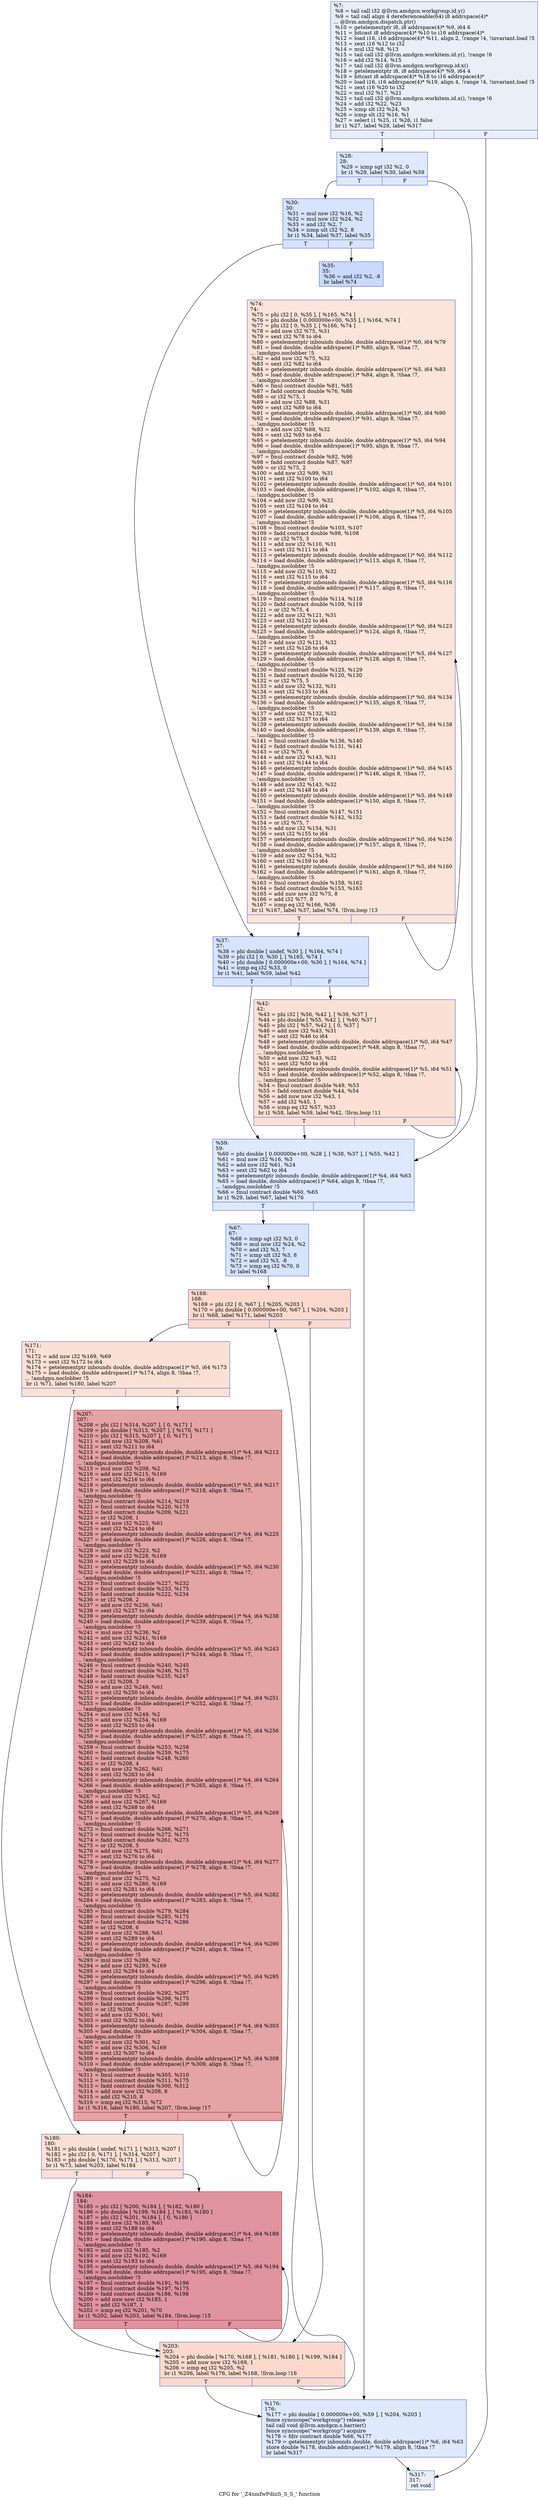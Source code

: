digraph "CFG for '_Z4nmfwPdiiiS_S_S_' function" {
	label="CFG for '_Z4nmfwPdiiiS_S_S_' function";

	Node0x585e4a0 [shape=record,color="#3d50c3ff", style=filled, fillcolor="#cedaeb70",label="{%7:\l  %8 = tail call i32 @llvm.amdgcn.workgroup.id.y()\l  %9 = tail call align 4 dereferenceable(64) i8 addrspace(4)*\l... @llvm.amdgcn.dispatch.ptr()\l  %10 = getelementptr i8, i8 addrspace(4)* %9, i64 6\l  %11 = bitcast i8 addrspace(4)* %10 to i16 addrspace(4)*\l  %12 = load i16, i16 addrspace(4)* %11, align 2, !range !4, !invariant.load !5\l  %13 = zext i16 %12 to i32\l  %14 = mul i32 %8, %13\l  %15 = tail call i32 @llvm.amdgcn.workitem.id.y(), !range !6\l  %16 = add i32 %14, %15\l  %17 = tail call i32 @llvm.amdgcn.workgroup.id.x()\l  %18 = getelementptr i8, i8 addrspace(4)* %9, i64 4\l  %19 = bitcast i8 addrspace(4)* %18 to i16 addrspace(4)*\l  %20 = load i16, i16 addrspace(4)* %19, align 4, !range !4, !invariant.load !5\l  %21 = zext i16 %20 to i32\l  %22 = mul i32 %17, %21\l  %23 = tail call i32 @llvm.amdgcn.workitem.id.x(), !range !6\l  %24 = add i32 %22, %23\l  %25 = icmp slt i32 %24, %3\l  %26 = icmp slt i32 %16, %1\l  %27 = select i1 %25, i1 %26, i1 false\l  br i1 %27, label %28, label %317\l|{<s0>T|<s1>F}}"];
	Node0x585e4a0:s0 -> Node0x5861ef0;
	Node0x585e4a0:s1 -> Node0x5861f80;
	Node0x5861ef0 [shape=record,color="#3d50c3ff", style=filled, fillcolor="#b5cdfa70",label="{%28:\l28:                                               \l  %29 = icmp sgt i32 %2, 0\l  br i1 %29, label %30, label %59\l|{<s0>T|<s1>F}}"];
	Node0x5861ef0:s0 -> Node0x5862180;
	Node0x5861ef0:s1 -> Node0x58621d0;
	Node0x5862180 [shape=record,color="#3d50c3ff", style=filled, fillcolor="#a5c3fe70",label="{%30:\l30:                                               \l  %31 = mul nsw i32 %16, %2\l  %32 = mul nsw i32 %24, %2\l  %33 = and i32 %2, 7\l  %34 = icmp ult i32 %2, 8\l  br i1 %34, label %37, label %35\l|{<s0>T|<s1>F}}"];
	Node0x5862180:s0 -> Node0x58626d0;
	Node0x5862180:s1 -> Node0x5862720;
	Node0x5862720 [shape=record,color="#3d50c3ff", style=filled, fillcolor="#88abfd70",label="{%35:\l35:                                               \l  %36 = and i32 %2, -8\l  br label %74\l}"];
	Node0x5862720 -> Node0x5862920;
	Node0x58626d0 [shape=record,color="#3d50c3ff", style=filled, fillcolor="#a5c3fe70",label="{%37:\l37:                                               \l  %38 = phi double [ undef, %30 ], [ %164, %74 ]\l  %39 = phi i32 [ 0, %30 ], [ %165, %74 ]\l  %40 = phi double [ 0.000000e+00, %30 ], [ %164, %74 ]\l  %41 = icmp eq i32 %33, 0\l  br i1 %41, label %59, label %42\l|{<s0>T|<s1>F}}"];
	Node0x58626d0:s0 -> Node0x58621d0;
	Node0x58626d0:s1 -> Node0x5863b90;
	Node0x5863b90 [shape=record,color="#3d50c3ff", style=filled, fillcolor="#f7bca170",label="{%42:\l42:                                               \l  %43 = phi i32 [ %56, %42 ], [ %39, %37 ]\l  %44 = phi double [ %55, %42 ], [ %40, %37 ]\l  %45 = phi i32 [ %57, %42 ], [ 0, %37 ]\l  %46 = add nsw i32 %43, %31\l  %47 = sext i32 %46 to i64\l  %48 = getelementptr inbounds double, double addrspace(1)* %0, i64 %47\l  %49 = load double, double addrspace(1)* %48, align 8, !tbaa !7,\l... !amdgpu.noclobber !5\l  %50 = add nsw i32 %43, %32\l  %51 = sext i32 %50 to i64\l  %52 = getelementptr inbounds double, double addrspace(1)* %5, i64 %51\l  %53 = load double, double addrspace(1)* %52, align 8, !tbaa !7,\l... !amdgpu.noclobber !5\l  %54 = fmul contract double %49, %53\l  %55 = fadd contract double %44, %54\l  %56 = add nuw nsw i32 %43, 1\l  %57 = add i32 %45, 1\l  %58 = icmp eq i32 %57, %33\l  br i1 %58, label %59, label %42, !llvm.loop !11\l|{<s0>T|<s1>F}}"];
	Node0x5863b90:s0 -> Node0x58621d0;
	Node0x5863b90:s1 -> Node0x5863b90;
	Node0x58621d0 [shape=record,color="#3d50c3ff", style=filled, fillcolor="#b5cdfa70",label="{%59:\l59:                                               \l  %60 = phi double [ 0.000000e+00, %28 ], [ %38, %37 ], [ %55, %42 ]\l  %61 = mul nsw i32 %16, %3\l  %62 = add nsw i32 %61, %24\l  %63 = sext i32 %62 to i64\l  %64 = getelementptr inbounds double, double addrspace(1)* %4, i64 %63\l  %65 = load double, double addrspace(1)* %64, align 8, !tbaa !7,\l... !amdgpu.noclobber !5\l  %66 = fmul contract double %60, %65\l  br i1 %29, label %67, label %176\l|{<s0>T|<s1>F}}"];
	Node0x58621d0:s0 -> Node0x5862530;
	Node0x58621d0:s1 -> Node0x58625c0;
	Node0x5862530 [shape=record,color="#3d50c3ff", style=filled, fillcolor="#a5c3fe70",label="{%67:\l67:                                               \l  %68 = icmp sgt i32 %3, 0\l  %69 = mul nsw i32 %24, %2\l  %70 = and i32 %3, 7\l  %71 = icmp ult i32 %3, 8\l  %72 = and i32 %3, -8\l  %73 = icmp eq i32 %70, 0\l  br label %168\l}"];
	Node0x5862530 -> Node0x5865bb0;
	Node0x5862920 [shape=record,color="#3d50c3ff", style=filled, fillcolor="#f5c1a970",label="{%74:\l74:                                               \l  %75 = phi i32 [ 0, %35 ], [ %165, %74 ]\l  %76 = phi double [ 0.000000e+00, %35 ], [ %164, %74 ]\l  %77 = phi i32 [ 0, %35 ], [ %166, %74 ]\l  %78 = add nsw i32 %75, %31\l  %79 = sext i32 %78 to i64\l  %80 = getelementptr inbounds double, double addrspace(1)* %0, i64 %79\l  %81 = load double, double addrspace(1)* %80, align 8, !tbaa !7,\l... !amdgpu.noclobber !5\l  %82 = add nsw i32 %75, %32\l  %83 = sext i32 %82 to i64\l  %84 = getelementptr inbounds double, double addrspace(1)* %5, i64 %83\l  %85 = load double, double addrspace(1)* %84, align 8, !tbaa !7,\l... !amdgpu.noclobber !5\l  %86 = fmul contract double %81, %85\l  %87 = fadd contract double %76, %86\l  %88 = or i32 %75, 1\l  %89 = add nsw i32 %88, %31\l  %90 = sext i32 %89 to i64\l  %91 = getelementptr inbounds double, double addrspace(1)* %0, i64 %90\l  %92 = load double, double addrspace(1)* %91, align 8, !tbaa !7,\l... !amdgpu.noclobber !5\l  %93 = add nsw i32 %88, %32\l  %94 = sext i32 %93 to i64\l  %95 = getelementptr inbounds double, double addrspace(1)* %5, i64 %94\l  %96 = load double, double addrspace(1)* %95, align 8, !tbaa !7,\l... !amdgpu.noclobber !5\l  %97 = fmul contract double %92, %96\l  %98 = fadd contract double %87, %97\l  %99 = or i32 %75, 2\l  %100 = add nsw i32 %99, %31\l  %101 = sext i32 %100 to i64\l  %102 = getelementptr inbounds double, double addrspace(1)* %0, i64 %101\l  %103 = load double, double addrspace(1)* %102, align 8, !tbaa !7,\l... !amdgpu.noclobber !5\l  %104 = add nsw i32 %99, %32\l  %105 = sext i32 %104 to i64\l  %106 = getelementptr inbounds double, double addrspace(1)* %5, i64 %105\l  %107 = load double, double addrspace(1)* %106, align 8, !tbaa !7,\l... !amdgpu.noclobber !5\l  %108 = fmul contract double %103, %107\l  %109 = fadd contract double %98, %108\l  %110 = or i32 %75, 3\l  %111 = add nsw i32 %110, %31\l  %112 = sext i32 %111 to i64\l  %113 = getelementptr inbounds double, double addrspace(1)* %0, i64 %112\l  %114 = load double, double addrspace(1)* %113, align 8, !tbaa !7,\l... !amdgpu.noclobber !5\l  %115 = add nsw i32 %110, %32\l  %116 = sext i32 %115 to i64\l  %117 = getelementptr inbounds double, double addrspace(1)* %5, i64 %116\l  %118 = load double, double addrspace(1)* %117, align 8, !tbaa !7,\l... !amdgpu.noclobber !5\l  %119 = fmul contract double %114, %118\l  %120 = fadd contract double %109, %119\l  %121 = or i32 %75, 4\l  %122 = add nsw i32 %121, %31\l  %123 = sext i32 %122 to i64\l  %124 = getelementptr inbounds double, double addrspace(1)* %0, i64 %123\l  %125 = load double, double addrspace(1)* %124, align 8, !tbaa !7,\l... !amdgpu.noclobber !5\l  %126 = add nsw i32 %121, %32\l  %127 = sext i32 %126 to i64\l  %128 = getelementptr inbounds double, double addrspace(1)* %5, i64 %127\l  %129 = load double, double addrspace(1)* %128, align 8, !tbaa !7,\l... !amdgpu.noclobber !5\l  %130 = fmul contract double %125, %129\l  %131 = fadd contract double %120, %130\l  %132 = or i32 %75, 5\l  %133 = add nsw i32 %132, %31\l  %134 = sext i32 %133 to i64\l  %135 = getelementptr inbounds double, double addrspace(1)* %0, i64 %134\l  %136 = load double, double addrspace(1)* %135, align 8, !tbaa !7,\l... !amdgpu.noclobber !5\l  %137 = add nsw i32 %132, %32\l  %138 = sext i32 %137 to i64\l  %139 = getelementptr inbounds double, double addrspace(1)* %5, i64 %138\l  %140 = load double, double addrspace(1)* %139, align 8, !tbaa !7,\l... !amdgpu.noclobber !5\l  %141 = fmul contract double %136, %140\l  %142 = fadd contract double %131, %141\l  %143 = or i32 %75, 6\l  %144 = add nsw i32 %143, %31\l  %145 = sext i32 %144 to i64\l  %146 = getelementptr inbounds double, double addrspace(1)* %0, i64 %145\l  %147 = load double, double addrspace(1)* %146, align 8, !tbaa !7,\l... !amdgpu.noclobber !5\l  %148 = add nsw i32 %143, %32\l  %149 = sext i32 %148 to i64\l  %150 = getelementptr inbounds double, double addrspace(1)* %5, i64 %149\l  %151 = load double, double addrspace(1)* %150, align 8, !tbaa !7,\l... !amdgpu.noclobber !5\l  %152 = fmul contract double %147, %151\l  %153 = fadd contract double %142, %152\l  %154 = or i32 %75, 7\l  %155 = add nsw i32 %154, %31\l  %156 = sext i32 %155 to i64\l  %157 = getelementptr inbounds double, double addrspace(1)* %0, i64 %156\l  %158 = load double, double addrspace(1)* %157, align 8, !tbaa !7,\l... !amdgpu.noclobber !5\l  %159 = add nsw i32 %154, %32\l  %160 = sext i32 %159 to i64\l  %161 = getelementptr inbounds double, double addrspace(1)* %5, i64 %160\l  %162 = load double, double addrspace(1)* %161, align 8, !tbaa !7,\l... !amdgpu.noclobber !5\l  %163 = fmul contract double %158, %162\l  %164 = fadd contract double %153, %163\l  %165 = add nuw nsw i32 %75, 8\l  %166 = add i32 %77, 8\l  %167 = icmp eq i32 %166, %36\l  br i1 %167, label %37, label %74, !llvm.loop !13\l|{<s0>T|<s1>F}}"];
	Node0x5862920:s0 -> Node0x58626d0;
	Node0x5862920:s1 -> Node0x5862920;
	Node0x5865bb0 [shape=record,color="#3d50c3ff", style=filled, fillcolor="#f7ac8e70",label="{%168:\l168:                                              \l  %169 = phi i32 [ 0, %67 ], [ %205, %203 ]\l  %170 = phi double [ 0.000000e+00, %67 ], [ %204, %203 ]\l  br i1 %68, label %171, label %203\l|{<s0>T|<s1>F}}"];
	Node0x5865bb0:s0 -> Node0x58699e0;
	Node0x5865bb0:s1 -> Node0x58697f0;
	Node0x58699e0 [shape=record,color="#3d50c3ff", style=filled, fillcolor="#f7bca170",label="{%171:\l171:                                              \l  %172 = add nsw i32 %169, %69\l  %173 = sext i32 %172 to i64\l  %174 = getelementptr inbounds double, double addrspace(1)* %5, i64 %173\l  %175 = load double, double addrspace(1)* %174, align 8, !tbaa !7,\l... !amdgpu.noclobber !5\l  br i1 %71, label %180, label %207\l|{<s0>T|<s1>F}}"];
	Node0x58699e0:s0 -> Node0x5869d30;
	Node0x58699e0:s1 -> Node0x5869dc0;
	Node0x58625c0 [shape=record,color="#3d50c3ff", style=filled, fillcolor="#b5cdfa70",label="{%176:\l176:                                              \l  %177 = phi double [ 0.000000e+00, %59 ], [ %204, %203 ]\l  fence syncscope(\"workgroup\") release\l  tail call void @llvm.amdgcn.s.barrier()\l  fence syncscope(\"workgroup\") acquire\l  %178 = fdiv contract double %66, %177\l  %179 = getelementptr inbounds double, double addrspace(1)* %6, i64 %63\l  store double %178, double addrspace(1)* %179, align 8, !tbaa !7\l  br label %317\l}"];
	Node0x58625c0 -> Node0x5861f80;
	Node0x5869d30 [shape=record,color="#3d50c3ff", style=filled, fillcolor="#f7bca170",label="{%180:\l180:                                              \l  %181 = phi double [ undef, %171 ], [ %313, %207 ]\l  %182 = phi i32 [ 0, %171 ], [ %314, %207 ]\l  %183 = phi double [ %170, %171 ], [ %313, %207 ]\l  br i1 %73, label %203, label %184\l|{<s0>T|<s1>F}}"];
	Node0x5869d30:s0 -> Node0x58697f0;
	Node0x5869d30:s1 -> Node0x586a700;
	Node0x586a700 [shape=record,color="#b70d28ff", style=filled, fillcolor="#b70d2870",label="{%184:\l184:                                              \l  %185 = phi i32 [ %200, %184 ], [ %182, %180 ]\l  %186 = phi double [ %199, %184 ], [ %183, %180 ]\l  %187 = phi i32 [ %201, %184 ], [ 0, %180 ]\l  %188 = add nsw i32 %185, %61\l  %189 = sext i32 %188 to i64\l  %190 = getelementptr inbounds double, double addrspace(1)* %4, i64 %189\l  %191 = load double, double addrspace(1)* %190, align 8, !tbaa !7,\l... !amdgpu.noclobber !5\l  %192 = mul nsw i32 %185, %2\l  %193 = add nsw i32 %192, %169\l  %194 = sext i32 %193 to i64\l  %195 = getelementptr inbounds double, double addrspace(1)* %5, i64 %194\l  %196 = load double, double addrspace(1)* %195, align 8, !tbaa !7,\l... !amdgpu.noclobber !5\l  %197 = fmul contract double %191, %196\l  %198 = fmul contract double %197, %175\l  %199 = fadd contract double %186, %198\l  %200 = add nuw nsw i32 %185, 1\l  %201 = add i32 %187, 1\l  %202 = icmp eq i32 %201, %70\l  br i1 %202, label %203, label %184, !llvm.loop !15\l|{<s0>T|<s1>F}}"];
	Node0x586a700:s0 -> Node0x58697f0;
	Node0x586a700:s1 -> Node0x586a700;
	Node0x58697f0 [shape=record,color="#3d50c3ff", style=filled, fillcolor="#f7ac8e70",label="{%203:\l203:                                              \l  %204 = phi double [ %170, %168 ], [ %181, %180 ], [ %199, %184 ]\l  %205 = add nuw nsw i32 %169, 1\l  %206 = icmp eq i32 %205, %2\l  br i1 %206, label %176, label %168, !llvm.loop !16\l|{<s0>T|<s1>F}}"];
	Node0x58697f0:s0 -> Node0x58625c0;
	Node0x58697f0:s1 -> Node0x5865bb0;
	Node0x5869dc0 [shape=record,color="#b70d28ff", style=filled, fillcolor="#c32e3170",label="{%207:\l207:                                              \l  %208 = phi i32 [ %314, %207 ], [ 0, %171 ]\l  %209 = phi double [ %313, %207 ], [ %170, %171 ]\l  %210 = phi i32 [ %315, %207 ], [ 0, %171 ]\l  %211 = add nsw i32 %208, %61\l  %212 = sext i32 %211 to i64\l  %213 = getelementptr inbounds double, double addrspace(1)* %4, i64 %212\l  %214 = load double, double addrspace(1)* %213, align 8, !tbaa !7,\l... !amdgpu.noclobber !5\l  %215 = mul nsw i32 %208, %2\l  %216 = add nsw i32 %215, %169\l  %217 = sext i32 %216 to i64\l  %218 = getelementptr inbounds double, double addrspace(1)* %5, i64 %217\l  %219 = load double, double addrspace(1)* %218, align 8, !tbaa !7,\l... !amdgpu.noclobber !5\l  %220 = fmul contract double %214, %219\l  %221 = fmul contract double %220, %175\l  %222 = fadd contract double %209, %221\l  %223 = or i32 %208, 1\l  %224 = add nsw i32 %223, %61\l  %225 = sext i32 %224 to i64\l  %226 = getelementptr inbounds double, double addrspace(1)* %4, i64 %225\l  %227 = load double, double addrspace(1)* %226, align 8, !tbaa !7,\l... !amdgpu.noclobber !5\l  %228 = mul nsw i32 %223, %2\l  %229 = add nsw i32 %228, %169\l  %230 = sext i32 %229 to i64\l  %231 = getelementptr inbounds double, double addrspace(1)* %5, i64 %230\l  %232 = load double, double addrspace(1)* %231, align 8, !tbaa !7,\l... !amdgpu.noclobber !5\l  %233 = fmul contract double %227, %232\l  %234 = fmul contract double %233, %175\l  %235 = fadd contract double %222, %234\l  %236 = or i32 %208, 2\l  %237 = add nsw i32 %236, %61\l  %238 = sext i32 %237 to i64\l  %239 = getelementptr inbounds double, double addrspace(1)* %4, i64 %238\l  %240 = load double, double addrspace(1)* %239, align 8, !tbaa !7,\l... !amdgpu.noclobber !5\l  %241 = mul nsw i32 %236, %2\l  %242 = add nsw i32 %241, %169\l  %243 = sext i32 %242 to i64\l  %244 = getelementptr inbounds double, double addrspace(1)* %5, i64 %243\l  %245 = load double, double addrspace(1)* %244, align 8, !tbaa !7,\l... !amdgpu.noclobber !5\l  %246 = fmul contract double %240, %245\l  %247 = fmul contract double %246, %175\l  %248 = fadd contract double %235, %247\l  %249 = or i32 %208, 3\l  %250 = add nsw i32 %249, %61\l  %251 = sext i32 %250 to i64\l  %252 = getelementptr inbounds double, double addrspace(1)* %4, i64 %251\l  %253 = load double, double addrspace(1)* %252, align 8, !tbaa !7,\l... !amdgpu.noclobber !5\l  %254 = mul nsw i32 %249, %2\l  %255 = add nsw i32 %254, %169\l  %256 = sext i32 %255 to i64\l  %257 = getelementptr inbounds double, double addrspace(1)* %5, i64 %256\l  %258 = load double, double addrspace(1)* %257, align 8, !tbaa !7,\l... !amdgpu.noclobber !5\l  %259 = fmul contract double %253, %258\l  %260 = fmul contract double %259, %175\l  %261 = fadd contract double %248, %260\l  %262 = or i32 %208, 4\l  %263 = add nsw i32 %262, %61\l  %264 = sext i32 %263 to i64\l  %265 = getelementptr inbounds double, double addrspace(1)* %4, i64 %264\l  %266 = load double, double addrspace(1)* %265, align 8, !tbaa !7,\l... !amdgpu.noclobber !5\l  %267 = mul nsw i32 %262, %2\l  %268 = add nsw i32 %267, %169\l  %269 = sext i32 %268 to i64\l  %270 = getelementptr inbounds double, double addrspace(1)* %5, i64 %269\l  %271 = load double, double addrspace(1)* %270, align 8, !tbaa !7,\l... !amdgpu.noclobber !5\l  %272 = fmul contract double %266, %271\l  %273 = fmul contract double %272, %175\l  %274 = fadd contract double %261, %273\l  %275 = or i32 %208, 5\l  %276 = add nsw i32 %275, %61\l  %277 = sext i32 %276 to i64\l  %278 = getelementptr inbounds double, double addrspace(1)* %4, i64 %277\l  %279 = load double, double addrspace(1)* %278, align 8, !tbaa !7,\l... !amdgpu.noclobber !5\l  %280 = mul nsw i32 %275, %2\l  %281 = add nsw i32 %280, %169\l  %282 = sext i32 %281 to i64\l  %283 = getelementptr inbounds double, double addrspace(1)* %5, i64 %282\l  %284 = load double, double addrspace(1)* %283, align 8, !tbaa !7,\l... !amdgpu.noclobber !5\l  %285 = fmul contract double %279, %284\l  %286 = fmul contract double %285, %175\l  %287 = fadd contract double %274, %286\l  %288 = or i32 %208, 6\l  %289 = add nsw i32 %288, %61\l  %290 = sext i32 %289 to i64\l  %291 = getelementptr inbounds double, double addrspace(1)* %4, i64 %290\l  %292 = load double, double addrspace(1)* %291, align 8, !tbaa !7,\l... !amdgpu.noclobber !5\l  %293 = mul nsw i32 %288, %2\l  %294 = add nsw i32 %293, %169\l  %295 = sext i32 %294 to i64\l  %296 = getelementptr inbounds double, double addrspace(1)* %5, i64 %295\l  %297 = load double, double addrspace(1)* %296, align 8, !tbaa !7,\l... !amdgpu.noclobber !5\l  %298 = fmul contract double %292, %297\l  %299 = fmul contract double %298, %175\l  %300 = fadd contract double %287, %299\l  %301 = or i32 %208, 7\l  %302 = add nsw i32 %301, %61\l  %303 = sext i32 %302 to i64\l  %304 = getelementptr inbounds double, double addrspace(1)* %4, i64 %303\l  %305 = load double, double addrspace(1)* %304, align 8, !tbaa !7,\l... !amdgpu.noclobber !5\l  %306 = mul nsw i32 %301, %2\l  %307 = add nsw i32 %306, %169\l  %308 = sext i32 %307 to i64\l  %309 = getelementptr inbounds double, double addrspace(1)* %5, i64 %308\l  %310 = load double, double addrspace(1)* %309, align 8, !tbaa !7,\l... !amdgpu.noclobber !5\l  %311 = fmul contract double %305, %310\l  %312 = fmul contract double %311, %175\l  %313 = fadd contract double %300, %312\l  %314 = add nuw nsw i32 %208, 8\l  %315 = add i32 %210, 8\l  %316 = icmp eq i32 %315, %72\l  br i1 %316, label %180, label %207, !llvm.loop !17\l|{<s0>T|<s1>F}}"];
	Node0x5869dc0:s0 -> Node0x5869d30;
	Node0x5869dc0:s1 -> Node0x5869dc0;
	Node0x5861f80 [shape=record,color="#3d50c3ff", style=filled, fillcolor="#cedaeb70",label="{%317:\l317:                                              \l  ret void\l}"];
}
